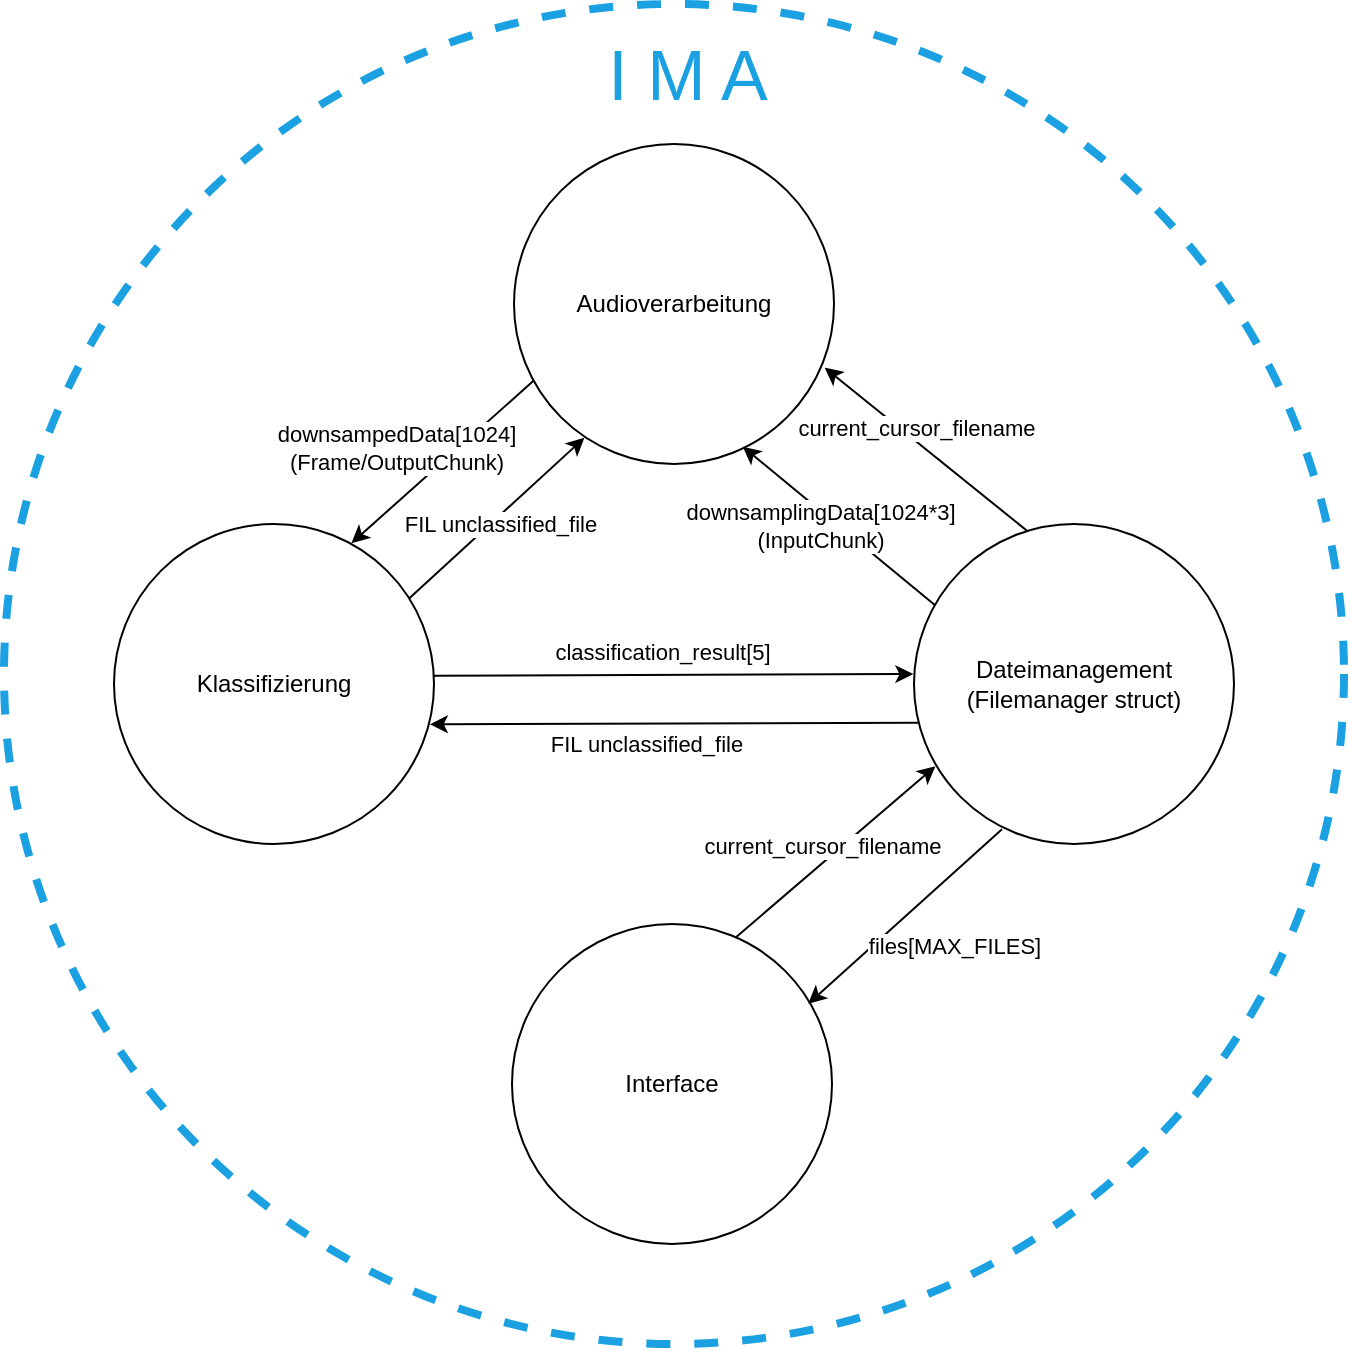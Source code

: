 <mxfile version="22.0.3" type="device">
  <diagram name="Seite-1" id="vsLzy8c6fAX1nwYtDnwI">
    <mxGraphModel dx="1419" dy="814" grid="1" gridSize="10" guides="1" tooltips="1" connect="1" arrows="1" fold="1" page="1" pageScale="1" pageWidth="827" pageHeight="1169" math="0" shadow="0">
      <root>
        <mxCell id="0" />
        <mxCell id="1" parent="0" />
        <mxCell id="2VOrqjGS2DREaBcIpoSg-7" value="" style="ellipse;whiteSpace=wrap;html=1;aspect=fixed;fillColor=none;strokeColor=#1BA1E2;dashed=1;movable=1;resizable=1;rotatable=1;deletable=1;editable=1;locked=0;connectable=1;strokeWidth=4;" parent="1" vertex="1">
          <mxGeometry x="105" y="140" width="670" height="670" as="geometry" />
        </mxCell>
        <mxCell id="2VOrqjGS2DREaBcIpoSg-1" value="Audioverarbeitung" style="ellipse;whiteSpace=wrap;html=1;aspect=fixed;" parent="1" vertex="1">
          <mxGeometry x="360" y="210" width="160" height="160" as="geometry" />
        </mxCell>
        <mxCell id="2VOrqjGS2DREaBcIpoSg-5" value="Klassifizierung" style="ellipse;whiteSpace=wrap;html=1;aspect=fixed;" parent="1" vertex="1">
          <mxGeometry x="160" y="400" width="160" height="160" as="geometry" />
        </mxCell>
        <mxCell id="2VOrqjGS2DREaBcIpoSg-6" value="Interface" style="ellipse;whiteSpace=wrap;html=1;aspect=fixed;" parent="1" vertex="1">
          <mxGeometry x="359" y="600" width="160" height="160" as="geometry" />
        </mxCell>
        <mxCell id="2VOrqjGS2DREaBcIpoSg-8" value="" style="endArrow=classic;html=1;rounded=0;entryX=0.715;entryY=0.946;entryDx=0;entryDy=0;entryPerimeter=0;exitX=0.065;exitY=0.253;exitDx=0;exitDy=0;exitPerimeter=0;" parent="1" source="2VOrqjGS2DREaBcIpoSg-24" target="2VOrqjGS2DREaBcIpoSg-1" edge="1">
          <mxGeometry width="50" height="50" relative="1" as="geometry">
            <mxPoint x="350" y="400" as="sourcePoint" />
            <mxPoint x="400" y="350" as="targetPoint" />
          </mxGeometry>
        </mxCell>
        <mxCell id="2VOrqjGS2DREaBcIpoSg-9" value="downsamplingData[1024*3]&lt;br&gt;(InputChunk)" style="edgeLabel;html=1;align=center;verticalAlign=middle;resizable=0;points=[];" parent="2VOrqjGS2DREaBcIpoSg-8" vertex="1" connectable="0">
          <mxGeometry x="0.134" y="2" relative="1" as="geometry">
            <mxPoint x="-2" y="4" as="offset" />
          </mxGeometry>
        </mxCell>
        <mxCell id="2VOrqjGS2DREaBcIpoSg-10" value="" style="endArrow=classic;html=1;rounded=0;entryX=0.742;entryY=0.06;entryDx=0;entryDy=0;entryPerimeter=0;exitX=0.061;exitY=0.74;exitDx=0;exitDy=0;exitPerimeter=0;" parent="1" source="2VOrqjGS2DREaBcIpoSg-1" target="2VOrqjGS2DREaBcIpoSg-5" edge="1">
          <mxGeometry width="50" height="50" relative="1" as="geometry">
            <mxPoint x="270" y="400" as="sourcePoint" />
            <mxPoint x="432" y="302" as="targetPoint" />
          </mxGeometry>
        </mxCell>
        <mxCell id="2VOrqjGS2DREaBcIpoSg-11" value="downsampedData[1024]&lt;br&gt;(Frame/OutputChunk)" style="edgeLabel;html=1;align=center;verticalAlign=middle;resizable=0;points=[];" parent="2VOrqjGS2DREaBcIpoSg-10" vertex="1" connectable="0">
          <mxGeometry x="0.134" y="2" relative="1" as="geometry">
            <mxPoint x="-19" y="-14" as="offset" />
          </mxGeometry>
        </mxCell>
        <mxCell id="2VOrqjGS2DREaBcIpoSg-15" value="" style="endArrow=classic;html=1;rounded=0;entryX=0.971;entryY=0.699;entryDx=0;entryDy=0;entryPerimeter=0;exitX=0.353;exitY=0.021;exitDx=0;exitDy=0;exitPerimeter=0;" parent="1" source="2VOrqjGS2DREaBcIpoSg-24" target="2VOrqjGS2DREaBcIpoSg-1" edge="1">
          <mxGeometry width="50" height="50" relative="1" as="geometry">
            <mxPoint x="366.5" y="577" as="sourcePoint" />
            <mxPoint x="597.28" y="594.72" as="targetPoint" />
          </mxGeometry>
        </mxCell>
        <mxCell id="2VOrqjGS2DREaBcIpoSg-16" value="current_cursor_filename" style="edgeLabel;html=1;align=center;verticalAlign=middle;resizable=0;points=[];" parent="2VOrqjGS2DREaBcIpoSg-15" vertex="1" connectable="0">
          <mxGeometry x="0.134" y="2" relative="1" as="geometry">
            <mxPoint x="3" y="-7" as="offset" />
          </mxGeometry>
        </mxCell>
        <mxCell id="2VOrqjGS2DREaBcIpoSg-23" value="" style="endArrow=classic;html=1;rounded=0;exitX=0.997;exitY=0.474;exitDx=0;exitDy=0;exitPerimeter=0;entryX=-0.002;entryY=0.469;entryDx=0;entryDy=0;entryPerimeter=0;" parent="1" source="2VOrqjGS2DREaBcIpoSg-5" target="2VOrqjGS2DREaBcIpoSg-24" edge="1">
          <mxGeometry width="50" height="50" relative="1" as="geometry">
            <mxPoint x="364" y="600" as="sourcePoint" />
            <mxPoint x="414" y="550" as="targetPoint" />
          </mxGeometry>
        </mxCell>
        <mxCell id="2VOrqjGS2DREaBcIpoSg-25" value="classification_result[5]" style="edgeLabel;html=1;align=center;verticalAlign=middle;resizable=0;points=[];" parent="2VOrqjGS2DREaBcIpoSg-23" vertex="1" connectable="0">
          <mxGeometry x="0.32" y="1" relative="1" as="geometry">
            <mxPoint x="-44" y="-11" as="offset" />
          </mxGeometry>
        </mxCell>
        <mxCell id="2VOrqjGS2DREaBcIpoSg-24" value="Dateimanagement&lt;br&gt;(Filemanager struct)" style="ellipse;whiteSpace=wrap;html=1;aspect=fixed;" parent="1" vertex="1">
          <mxGeometry x="560" y="400" width="160" height="160" as="geometry" />
        </mxCell>
        <mxCell id="2VOrqjGS2DREaBcIpoSg-29" value="" style="endArrow=classic;html=1;rounded=0;exitX=0.698;exitY=0.043;exitDx=0;exitDy=0;exitPerimeter=0;entryX=0.067;entryY=0.757;entryDx=0;entryDy=0;entryPerimeter=0;" parent="1" source="2VOrqjGS2DREaBcIpoSg-6" target="2VOrqjGS2DREaBcIpoSg-24" edge="1">
          <mxGeometry width="50" height="50" relative="1" as="geometry">
            <mxPoint x="591" y="548" as="sourcePoint" />
            <mxPoint x="346" y="548" as="targetPoint" />
          </mxGeometry>
        </mxCell>
        <mxCell id="2VOrqjGS2DREaBcIpoSg-30" value="current_cursor_filename" style="edgeLabel;html=1;align=center;verticalAlign=middle;resizable=0;points=[];" parent="2VOrqjGS2DREaBcIpoSg-29" vertex="1" connectable="0">
          <mxGeometry x="0.32" y="1" relative="1" as="geometry">
            <mxPoint x="-22" y="11" as="offset" />
          </mxGeometry>
        </mxCell>
        <mxCell id="2VOrqjGS2DREaBcIpoSg-35" value="" style="endArrow=classic;html=1;rounded=0;exitX=0.923;exitY=0.232;exitDx=0;exitDy=0;exitPerimeter=0;entryX=0.22;entryY=0.918;entryDx=0;entryDy=0;entryPerimeter=0;" parent="1" source="2VOrqjGS2DREaBcIpoSg-5" target="2VOrqjGS2DREaBcIpoSg-1" edge="1">
          <mxGeometry width="50" height="50" relative="1" as="geometry">
            <mxPoint x="353" y="514" as="sourcePoint" />
            <mxPoint x="567" y="516" as="targetPoint" />
          </mxGeometry>
        </mxCell>
        <mxCell id="2VOrqjGS2DREaBcIpoSg-36" value="FIL unclassified_file" style="edgeLabel;html=1;align=center;verticalAlign=middle;resizable=0;points=[];" parent="2VOrqjGS2DREaBcIpoSg-35" vertex="1" connectable="0">
          <mxGeometry x="0.32" y="1" relative="1" as="geometry">
            <mxPoint x="-12" y="16" as="offset" />
          </mxGeometry>
        </mxCell>
        <mxCell id="2VOrqjGS2DREaBcIpoSg-37" value="" style="endArrow=classic;html=1;rounded=0;exitX=0.014;exitY=0.621;exitDx=0;exitDy=0;exitPerimeter=0;entryX=0.987;entryY=0.626;entryDx=0;entryDy=0;entryPerimeter=0;" parent="1" source="2VOrqjGS2DREaBcIpoSg-24" target="2VOrqjGS2DREaBcIpoSg-5" edge="1">
          <mxGeometry width="50" height="50" relative="1" as="geometry">
            <mxPoint x="560" y="500" as="sourcePoint" />
            <mxPoint x="320" y="500" as="targetPoint" />
          </mxGeometry>
        </mxCell>
        <mxCell id="2VOrqjGS2DREaBcIpoSg-38" value="FIL unclassified_file" style="edgeLabel;html=1;align=center;verticalAlign=middle;resizable=0;points=[];" parent="2VOrqjGS2DREaBcIpoSg-37" vertex="1" connectable="0">
          <mxGeometry x="0.32" y="1" relative="1" as="geometry">
            <mxPoint x="25" y="9" as="offset" />
          </mxGeometry>
        </mxCell>
        <mxCell id="2VOrqjGS2DREaBcIpoSg-39" value="&lt;font style=&quot;font-size: 35px;&quot;&gt;I M A&lt;/font&gt;" style="text;html=1;strokeColor=none;fillColor=none;align=center;verticalAlign=middle;whiteSpace=wrap;rounded=0;fontColor=#1BA1E2;" parent="1" vertex="1">
          <mxGeometry x="359" y="160" width="176" height="30" as="geometry" />
        </mxCell>
        <mxCell id="GHxpxP-mXL12nc1_p8fe-1" value="" style="endArrow=classic;html=1;rounded=0;entryX=0.926;entryY=0.249;entryDx=0;entryDy=0;exitX=0.275;exitY=0.954;exitDx=0;exitDy=0;exitPerimeter=0;entryPerimeter=0;" parent="1" source="2VOrqjGS2DREaBcIpoSg-24" target="2VOrqjGS2DREaBcIpoSg-6" edge="1">
          <mxGeometry width="50" height="50" relative="1" as="geometry">
            <mxPoint x="520" y="653" as="sourcePoint" />
            <mxPoint x="613" y="562" as="targetPoint" />
          </mxGeometry>
        </mxCell>
        <mxCell id="GHxpxP-mXL12nc1_p8fe-2" value="files[MAX_FILES]" style="edgeLabel;html=1;align=center;verticalAlign=middle;resizable=0;points=[];" parent="GHxpxP-mXL12nc1_p8fe-1" vertex="1" connectable="0">
          <mxGeometry x="0.32" y="1" relative="1" as="geometry">
            <mxPoint x="39" as="offset" />
          </mxGeometry>
        </mxCell>
      </root>
    </mxGraphModel>
  </diagram>
</mxfile>
